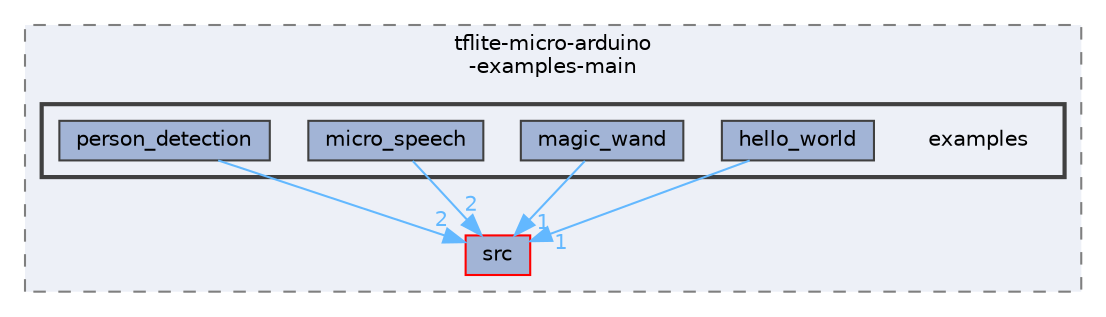 digraph "Arduino/GetStartedWithMachineLearningOnArduino/tflite-micro-arduino-examples-main/examples"
{
 // LATEX_PDF_SIZE
  bgcolor="transparent";
  edge [fontname=Helvetica,fontsize=10,labelfontname=Helvetica,labelfontsize=10];
  node [fontname=Helvetica,fontsize=10,shape=box,height=0.2,width=0.4];
  compound=true
  subgraph clusterdir_0d2ed21f8b79a9b0d8abfa821a489de0 {
    graph [ bgcolor="#edf0f7", pencolor="grey50", label="tflite-micro-arduino\l-examples-main", fontname=Helvetica,fontsize=10 style="filled,dashed", URL="dir_0d2ed21f8b79a9b0d8abfa821a489de0.html",tooltip=""]
  dir_e866ddbbaec9cd84ea4c87a9de153242 [label="src", fillcolor="#a2b4d6", color="red", style="filled", URL="dir_e866ddbbaec9cd84ea4c87a9de153242.html",tooltip=""];
  subgraph clusterdir_3ab3179c809fcab3620d73df045ad492 {
    graph [ bgcolor="#edf0f7", pencolor="grey25", label="", fontname=Helvetica,fontsize=10 style="filled,bold", URL="dir_3ab3179c809fcab3620d73df045ad492.html",tooltip=""]
    dir_3ab3179c809fcab3620d73df045ad492 [shape=plaintext, label="examples"];
  dir_1c7cbcc56993a22b6eebbe4fb4430602 [label="hello_world", fillcolor="#a2b4d6", color="grey25", style="filled", URL="dir_1c7cbcc56993a22b6eebbe4fb4430602.html",tooltip=""];
  dir_64fc91cd515bbb73feff85ed0fd669a6 [label="magic_wand", fillcolor="#a2b4d6", color="grey25", style="filled", URL="dir_64fc91cd515bbb73feff85ed0fd669a6.html",tooltip=""];
  dir_67ba385c12a31f91e27a007f8a4c7600 [label="micro_speech", fillcolor="#a2b4d6", color="grey25", style="filled", URL="dir_67ba385c12a31f91e27a007f8a4c7600.html",tooltip=""];
  dir_9e0c737c2b0acbfb267af2070ee7c96b [label="person_detection", fillcolor="#a2b4d6", color="grey25", style="filled", URL="dir_9e0c737c2b0acbfb267af2070ee7c96b.html",tooltip=""];
  }
  }
  dir_1c7cbcc56993a22b6eebbe4fb4430602->dir_e866ddbbaec9cd84ea4c87a9de153242 [headlabel="1", labeldistance=1.5 headhref="dir_000124_000298.html" href="dir_000124_000298.html" color="steelblue1" fontcolor="steelblue1"];
  dir_64fc91cd515bbb73feff85ed0fd669a6->dir_e866ddbbaec9cd84ea4c87a9de153242 [headlabel="1", labeldistance=1.5 headhref="dir_000179_000298.html" href="dir_000179_000298.html" color="steelblue1" fontcolor="steelblue1"];
  dir_67ba385c12a31f91e27a007f8a4c7600->dir_e866ddbbaec9cd84ea4c87a9de153242 [headlabel="2", labeldistance=1.5 headhref="dir_000191_000298.html" href="dir_000191_000298.html" color="steelblue1" fontcolor="steelblue1"];
  dir_9e0c737c2b0acbfb267af2070ee7c96b->dir_e866ddbbaec9cd84ea4c87a9de153242 [headlabel="2", labeldistance=1.5 headhref="dir_000233_000298.html" href="dir_000233_000298.html" color="steelblue1" fontcolor="steelblue1"];
}
